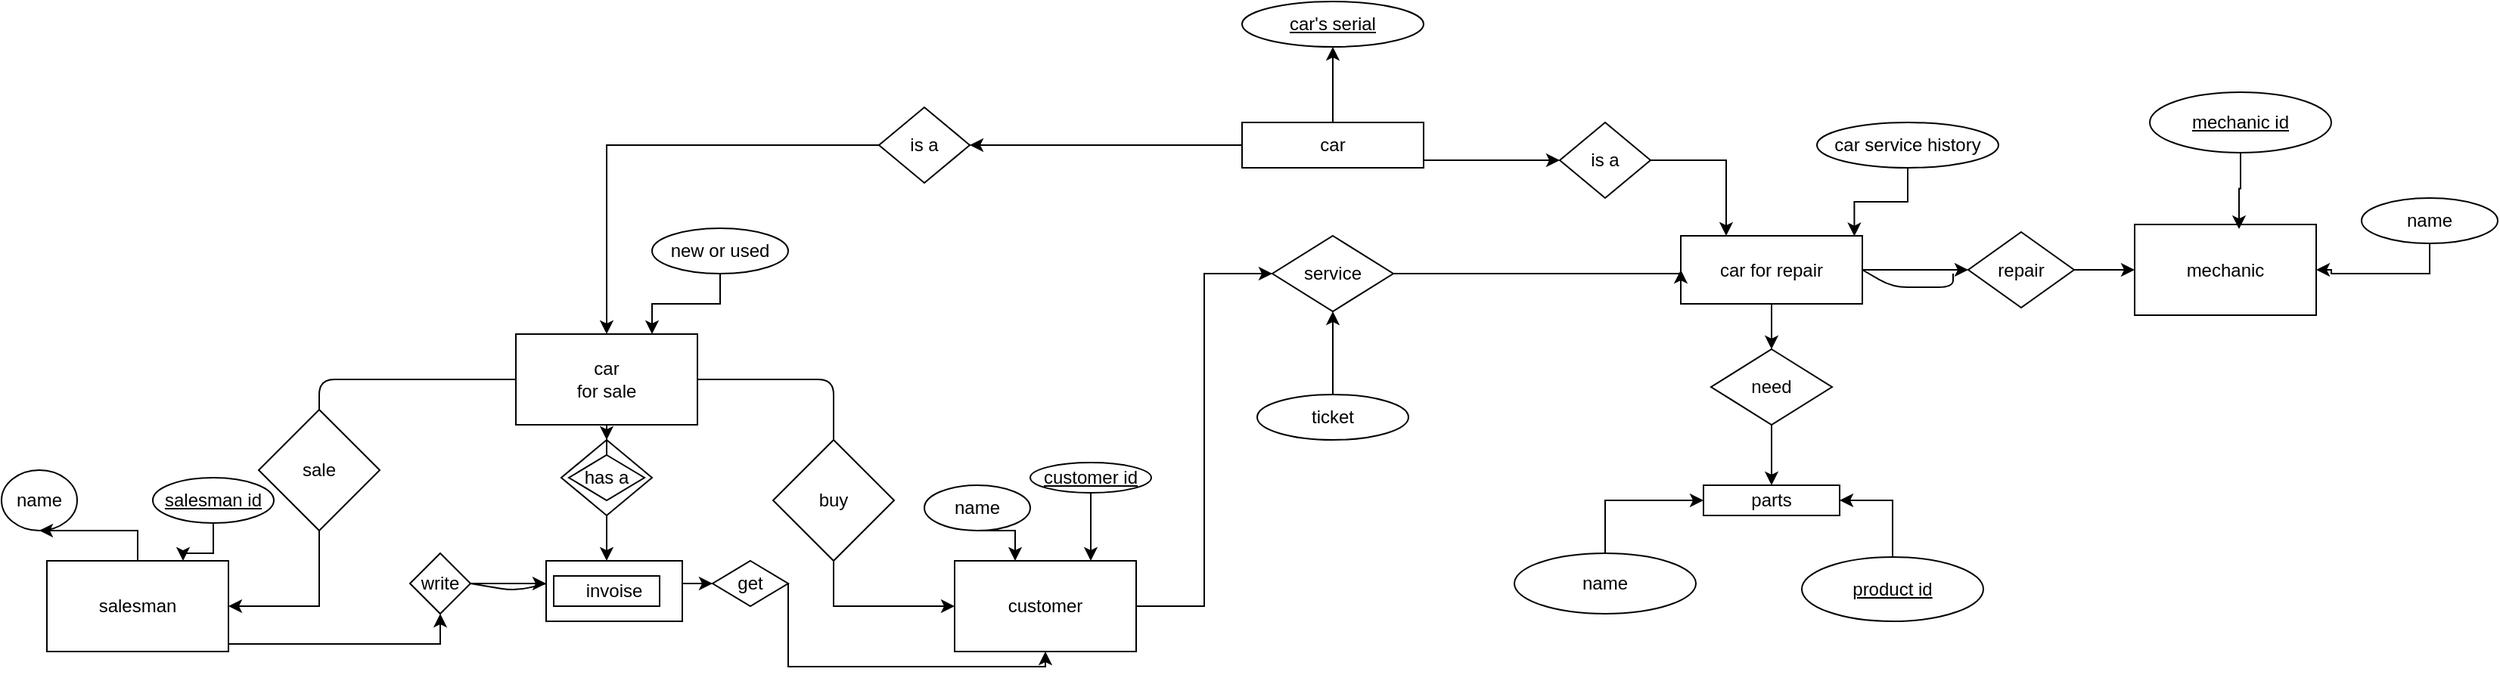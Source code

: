<mxfile version="13.7.9" type="github">
  <diagram id="R2lEEEUBdFMjLlhIrx00" name="Page-1">
    <mxGraphModel dx="1955" dy="2308" grid="1" gridSize="10" guides="1" tooltips="1" connect="1" arrows="1" fold="1" page="1" pageScale="1" pageWidth="850" pageHeight="1100" math="0" shadow="0" extFonts="Permanent Marker^https://fonts.googleapis.com/css?family=Permanent+Marker">
      <root>
        <mxCell id="0" />
        <mxCell id="1" parent="0" />
        <mxCell id="CmyvTzAQ2AaMNCMZPIMG-38" style="edgeStyle=orthogonalEdgeStyle;rounded=0;orthogonalLoop=1;jettySize=auto;html=1;exitX=0.5;exitY=1;exitDx=0;exitDy=0;" edge="1" parent="1" source="CmyvTzAQ2AaMNCMZPIMG-2" target="CmyvTzAQ2AaMNCMZPIMG-37">
          <mxGeometry relative="1" as="geometry" />
        </mxCell>
        <mxCell id="CmyvTzAQ2AaMNCMZPIMG-2" value="&lt;div&gt;car&lt;/div&gt;&lt;div&gt;for sale&lt;/div&gt;" style="rounded=0;whiteSpace=wrap;html=1;" vertex="1" parent="1">
          <mxGeometry x="350" y="90" width="120" height="60" as="geometry" />
        </mxCell>
        <mxCell id="CmyvTzAQ2AaMNCMZPIMG-40" style="edgeStyle=orthogonalEdgeStyle;rounded=0;orthogonalLoop=1;jettySize=auto;html=1;exitX=1;exitY=0.75;exitDx=0;exitDy=0;entryX=0.5;entryY=1;entryDx=0;entryDy=0;" edge="1" parent="1" source="CmyvTzAQ2AaMNCMZPIMG-10" target="CmyvTzAQ2AaMNCMZPIMG-34">
          <mxGeometry relative="1" as="geometry">
            <Array as="points">
              <mxPoint x="160" y="295" />
              <mxPoint x="300" y="295" />
            </Array>
          </mxGeometry>
        </mxCell>
        <mxCell id="CmyvTzAQ2AaMNCMZPIMG-47" style="edgeStyle=orthogonalEdgeStyle;rounded=0;orthogonalLoop=1;jettySize=auto;html=1;exitX=0.5;exitY=0;exitDx=0;exitDy=0;entryX=0.5;entryY=1;entryDx=0;entryDy=0;" edge="1" parent="1" source="CmyvTzAQ2AaMNCMZPIMG-10" target="CmyvTzAQ2AaMNCMZPIMG-44">
          <mxGeometry relative="1" as="geometry" />
        </mxCell>
        <mxCell id="CmyvTzAQ2AaMNCMZPIMG-10" value="&lt;div&gt;salesman&lt;/div&gt;" style="rounded=0;whiteSpace=wrap;html=1;" vertex="1" parent="1">
          <mxGeometry x="40" y="240" width="120" height="60" as="geometry" />
        </mxCell>
        <mxCell id="CmyvTzAQ2AaMNCMZPIMG-74" style="edgeStyle=orthogonalEdgeStyle;rounded=0;orthogonalLoop=1;jettySize=auto;html=1;exitX=1;exitY=0.5;exitDx=0;exitDy=0;entryX=0;entryY=0.5;entryDx=0;entryDy=0;" edge="1" parent="1" source="CmyvTzAQ2AaMNCMZPIMG-11" target="CmyvTzAQ2AaMNCMZPIMG-73">
          <mxGeometry relative="1" as="geometry" />
        </mxCell>
        <mxCell id="CmyvTzAQ2AaMNCMZPIMG-11" value="&lt;div&gt;customer&lt;/div&gt;" style="rounded=0;whiteSpace=wrap;html=1;" vertex="1" parent="1">
          <mxGeometry x="640" y="240" width="120" height="60" as="geometry" />
        </mxCell>
        <mxCell id="CmyvTzAQ2AaMNCMZPIMG-17" style="edgeStyle=orthogonalEdgeStyle;rounded=0;orthogonalLoop=1;jettySize=auto;html=1;exitX=0.5;exitY=1;exitDx=0;exitDy=0;entryX=1;entryY=0.5;entryDx=0;entryDy=0;" edge="1" parent="1" source="CmyvTzAQ2AaMNCMZPIMG-12" target="CmyvTzAQ2AaMNCMZPIMG-10">
          <mxGeometry relative="1" as="geometry" />
        </mxCell>
        <mxCell id="CmyvTzAQ2AaMNCMZPIMG-12" value="&lt;div&gt;sale&lt;/div&gt;" style="rhombus;whiteSpace=wrap;html=1;" vertex="1" parent="1">
          <mxGeometry x="180" y="140" width="80" height="80" as="geometry" />
        </mxCell>
        <mxCell id="CmyvTzAQ2AaMNCMZPIMG-16" style="edgeStyle=orthogonalEdgeStyle;rounded=0;orthogonalLoop=1;jettySize=auto;html=1;exitX=0.5;exitY=1;exitDx=0;exitDy=0;" edge="1" parent="1" source="CmyvTzAQ2AaMNCMZPIMG-13" target="CmyvTzAQ2AaMNCMZPIMG-11">
          <mxGeometry relative="1" as="geometry" />
        </mxCell>
        <mxCell id="CmyvTzAQ2AaMNCMZPIMG-13" value="&lt;div&gt;buy&lt;/div&gt;" style="rhombus;whiteSpace=wrap;html=1;" vertex="1" parent="1">
          <mxGeometry x="520" y="160" width="80" height="80" as="geometry" />
        </mxCell>
        <mxCell id="CmyvTzAQ2AaMNCMZPIMG-28" value="" style="endArrow=none;html=1;exitX=1;exitY=0.5;exitDx=0;exitDy=0;entryX=0.5;entryY=0;entryDx=0;entryDy=0;" edge="1" parent="1" source="CmyvTzAQ2AaMNCMZPIMG-2" target="CmyvTzAQ2AaMNCMZPIMG-13">
          <mxGeometry width="50" height="50" relative="1" as="geometry">
            <mxPoint x="510" y="140" as="sourcePoint" />
            <mxPoint x="560" y="90" as="targetPoint" />
            <Array as="points">
              <mxPoint x="560" y="120" />
            </Array>
          </mxGeometry>
        </mxCell>
        <mxCell id="CmyvTzAQ2AaMNCMZPIMG-32" value="" style="endArrow=none;html=1;entryX=0;entryY=0.5;entryDx=0;entryDy=0;" edge="1" parent="1" target="CmyvTzAQ2AaMNCMZPIMG-2">
          <mxGeometry width="50" height="50" relative="1" as="geometry">
            <mxPoint x="220" y="140" as="sourcePoint" />
            <mxPoint x="320" y="120" as="targetPoint" />
            <Array as="points">
              <mxPoint x="220" y="120" />
            </Array>
          </mxGeometry>
        </mxCell>
        <mxCell id="CmyvTzAQ2AaMNCMZPIMG-42" style="edgeStyle=orthogonalEdgeStyle;rounded=0;orthogonalLoop=1;jettySize=auto;html=1;exitX=1;exitY=0.5;exitDx=0;exitDy=0;entryX=0;entryY=0.5;entryDx=0;entryDy=0;" edge="1" parent="1" source="CmyvTzAQ2AaMNCMZPIMG-33" target="CmyvTzAQ2AaMNCMZPIMG-35">
          <mxGeometry relative="1" as="geometry">
            <Array as="points">
              <mxPoint x="460" y="255" />
            </Array>
          </mxGeometry>
        </mxCell>
        <mxCell id="CmyvTzAQ2AaMNCMZPIMG-33" value="invoise" style="rounded=0;whiteSpace=wrap;html=1;" vertex="1" parent="1">
          <mxGeometry x="370" y="240" width="90" height="40" as="geometry" />
        </mxCell>
        <mxCell id="CmyvTzAQ2AaMNCMZPIMG-41" style="edgeStyle=orthogonalEdgeStyle;rounded=0;orthogonalLoop=1;jettySize=auto;html=1;exitX=1;exitY=0.5;exitDx=0;exitDy=0;" edge="1" parent="1" source="CmyvTzAQ2AaMNCMZPIMG-34">
          <mxGeometry relative="1" as="geometry">
            <mxPoint x="370" y="255" as="targetPoint" />
            <Array as="points">
              <mxPoint x="370" y="255" />
            </Array>
          </mxGeometry>
        </mxCell>
        <mxCell id="CmyvTzAQ2AaMNCMZPIMG-34" value="&lt;div&gt;write&lt;/div&gt;" style="rhombus;whiteSpace=wrap;html=1;" vertex="1" parent="1">
          <mxGeometry x="280" y="235" width="40" height="40" as="geometry" />
        </mxCell>
        <mxCell id="CmyvTzAQ2AaMNCMZPIMG-43" style="edgeStyle=orthogonalEdgeStyle;rounded=0;orthogonalLoop=1;jettySize=auto;html=1;exitX=1;exitY=0.5;exitDx=0;exitDy=0;entryX=0.5;entryY=1;entryDx=0;entryDy=0;" edge="1" parent="1" source="CmyvTzAQ2AaMNCMZPIMG-35" target="CmyvTzAQ2AaMNCMZPIMG-11">
          <mxGeometry relative="1" as="geometry">
            <mxPoint x="700" y="310" as="targetPoint" />
            <Array as="points">
              <mxPoint x="530" y="310" />
              <mxPoint x="700" y="310" />
            </Array>
          </mxGeometry>
        </mxCell>
        <mxCell id="CmyvTzAQ2AaMNCMZPIMG-35" value="&lt;div&gt;get&lt;/div&gt;" style="rhombus;whiteSpace=wrap;html=1;" vertex="1" parent="1">
          <mxGeometry x="480" y="240" width="50" height="30" as="geometry" />
        </mxCell>
        <mxCell id="CmyvTzAQ2AaMNCMZPIMG-36" value="&lt;div&gt;has a&lt;/div&gt;" style="rhombus;whiteSpace=wrap;html=1;" vertex="1" parent="1">
          <mxGeometry x="385" y="170" width="50" height="30" as="geometry" />
        </mxCell>
        <mxCell id="CmyvTzAQ2AaMNCMZPIMG-39" style="edgeStyle=orthogonalEdgeStyle;rounded=0;orthogonalLoop=1;jettySize=auto;html=1;exitX=0.5;exitY=1;exitDx=0;exitDy=0;" edge="1" parent="1" source="CmyvTzAQ2AaMNCMZPIMG-37">
          <mxGeometry relative="1" as="geometry">
            <mxPoint x="410" y="240" as="targetPoint" />
          </mxGeometry>
        </mxCell>
        <mxCell id="CmyvTzAQ2AaMNCMZPIMG-37" value="" style="rhombus;whiteSpace=wrap;html=1;fillColor=none;" vertex="1" parent="1">
          <mxGeometry x="380" y="160" width="60" height="50" as="geometry" />
        </mxCell>
        <mxCell id="CmyvTzAQ2AaMNCMZPIMG-44" value="name" style="ellipse;whiteSpace=wrap;html=1;fillColor=none;" vertex="1" parent="1">
          <mxGeometry x="10" y="180" width="50" height="40" as="geometry" />
        </mxCell>
        <mxCell id="CmyvTzAQ2AaMNCMZPIMG-49" style="edgeStyle=orthogonalEdgeStyle;rounded=0;orthogonalLoop=1;jettySize=auto;html=1;exitX=0.5;exitY=1;exitDx=0;exitDy=0;" edge="1" parent="1" source="CmyvTzAQ2AaMNCMZPIMG-48" target="CmyvTzAQ2AaMNCMZPIMG-11">
          <mxGeometry relative="1" as="geometry">
            <Array as="points">
              <mxPoint x="680" y="220" />
            </Array>
          </mxGeometry>
        </mxCell>
        <mxCell id="CmyvTzAQ2AaMNCMZPIMG-48" value="&lt;div&gt;name&lt;/div&gt;" style="ellipse;whiteSpace=wrap;html=1;fillColor=none;" vertex="1" parent="1">
          <mxGeometry x="620" y="190" width="70" height="30" as="geometry" />
        </mxCell>
        <mxCell id="CmyvTzAQ2AaMNCMZPIMG-50" style="edgeStyle=orthogonalEdgeStyle;rounded=0;orthogonalLoop=1;jettySize=auto;html=1;exitX=0.5;exitY=0;exitDx=0;exitDy=0;entryX=0.5;entryY=1;entryDx=0;entryDy=0;" edge="1" parent="1" source="CmyvTzAQ2AaMNCMZPIMG-53">
          <mxGeometry relative="1" as="geometry">
            <mxPoint x="890" y="-100" as="targetPoint" />
          </mxGeometry>
        </mxCell>
        <mxCell id="CmyvTzAQ2AaMNCMZPIMG-70" style="edgeStyle=orthogonalEdgeStyle;rounded=0;orthogonalLoop=1;jettySize=auto;html=1;exitX=0;exitY=0.5;exitDx=0;exitDy=0;entryX=1;entryY=0.5;entryDx=0;entryDy=0;" edge="1" parent="1" source="CmyvTzAQ2AaMNCMZPIMG-53" target="CmyvTzAQ2AaMNCMZPIMG-60">
          <mxGeometry relative="1" as="geometry" />
        </mxCell>
        <mxCell id="CmyvTzAQ2AaMNCMZPIMG-84" value="" style="edgeStyle=orthogonalEdgeStyle;rounded=0;orthogonalLoop=1;jettySize=auto;html=1;" edge="1" parent="1" source="CmyvTzAQ2AaMNCMZPIMG-53" target="CmyvTzAQ2AaMNCMZPIMG-58">
          <mxGeometry relative="1" as="geometry">
            <Array as="points">
              <mxPoint x="980" y="-25" />
              <mxPoint x="980" y="-25" />
            </Array>
          </mxGeometry>
        </mxCell>
        <mxCell id="CmyvTzAQ2AaMNCMZPIMG-53" value="&lt;div&gt;car&lt;/div&gt;" style="rounded=0;whiteSpace=wrap;html=1;" vertex="1" parent="1">
          <mxGeometry x="830" y="-50" width="120" height="30" as="geometry" />
        </mxCell>
        <mxCell id="CmyvTzAQ2AaMNCMZPIMG-102" style="edgeStyle=orthogonalEdgeStyle;rounded=0;orthogonalLoop=1;jettySize=auto;html=1;exitX=1;exitY=0.5;exitDx=0;exitDy=0;entryX=0;entryY=0.5;entryDx=0;entryDy=0;" edge="1" parent="1" source="CmyvTzAQ2AaMNCMZPIMG-54" target="CmyvTzAQ2AaMNCMZPIMG-79">
          <mxGeometry relative="1" as="geometry" />
        </mxCell>
        <mxCell id="CmyvTzAQ2AaMNCMZPIMG-114" style="edgeStyle=orthogonalEdgeStyle;rounded=0;orthogonalLoop=1;jettySize=auto;html=1;exitX=0.5;exitY=1;exitDx=0;exitDy=0;" edge="1" parent="1" source="CmyvTzAQ2AaMNCMZPIMG-54" target="CmyvTzAQ2AaMNCMZPIMG-115">
          <mxGeometry relative="1" as="geometry">
            <mxPoint x="1180" y="110" as="targetPoint" />
          </mxGeometry>
        </mxCell>
        <mxCell id="CmyvTzAQ2AaMNCMZPIMG-54" value="car for repair" style="rounded=0;whiteSpace=wrap;html=1;" vertex="1" parent="1">
          <mxGeometry x="1120" y="25" width="120" height="45" as="geometry" />
        </mxCell>
        <mxCell id="CmyvTzAQ2AaMNCMZPIMG-56" value="&lt;u&gt;car&#39;s serial&lt;/u&gt;" style="ellipse;whiteSpace=wrap;html=1;" vertex="1" parent="1">
          <mxGeometry x="830" y="-130" width="120" height="30" as="geometry" />
        </mxCell>
        <mxCell id="CmyvTzAQ2AaMNCMZPIMG-92" style="edgeStyle=orthogonalEdgeStyle;rounded=0;orthogonalLoop=1;jettySize=auto;html=1;exitX=1;exitY=0.5;exitDx=0;exitDy=0;entryX=0.25;entryY=0;entryDx=0;entryDy=0;" edge="1" parent="1" source="CmyvTzAQ2AaMNCMZPIMG-58" target="CmyvTzAQ2AaMNCMZPIMG-54">
          <mxGeometry relative="1" as="geometry" />
        </mxCell>
        <mxCell id="CmyvTzAQ2AaMNCMZPIMG-58" value="is a" style="rhombus;whiteSpace=wrap;html=1;" vertex="1" parent="1">
          <mxGeometry x="1040" y="-50" width="60" height="50" as="geometry" />
        </mxCell>
        <mxCell id="CmyvTzAQ2AaMNCMZPIMG-69" style="edgeStyle=orthogonalEdgeStyle;rounded=0;orthogonalLoop=1;jettySize=auto;html=1;exitX=0;exitY=0.5;exitDx=0;exitDy=0;" edge="1" parent="1" source="CmyvTzAQ2AaMNCMZPIMG-60" target="CmyvTzAQ2AaMNCMZPIMG-2">
          <mxGeometry relative="1" as="geometry" />
        </mxCell>
        <mxCell id="CmyvTzAQ2AaMNCMZPIMG-60" value="is a" style="rhombus;whiteSpace=wrap;html=1;" vertex="1" parent="1">
          <mxGeometry x="590" y="-60" width="60" height="50" as="geometry" />
        </mxCell>
        <mxCell id="CmyvTzAQ2AaMNCMZPIMG-66" style="edgeStyle=orthogonalEdgeStyle;rounded=0;orthogonalLoop=1;jettySize=auto;html=1;exitX=0.5;exitY=1;exitDx=0;exitDy=0;entryX=0.75;entryY=0;entryDx=0;entryDy=0;" edge="1" parent="1" source="CmyvTzAQ2AaMNCMZPIMG-62" target="CmyvTzAQ2AaMNCMZPIMG-2">
          <mxGeometry relative="1" as="geometry" />
        </mxCell>
        <mxCell id="CmyvTzAQ2AaMNCMZPIMG-62" value="&lt;div&gt;new or used&lt;/div&gt;" style="ellipse;whiteSpace=wrap;html=1;" vertex="1" parent="1">
          <mxGeometry x="440" y="20" width="90" height="30" as="geometry" />
        </mxCell>
        <mxCell id="CmyvTzAQ2AaMNCMZPIMG-71" style="edgeStyle=orthogonalEdgeStyle;rounded=0;orthogonalLoop=1;jettySize=auto;html=1;exitX=0.5;exitY=1;exitDx=0;exitDy=0;entryX=0.956;entryY=0.006;entryDx=0;entryDy=0;entryPerimeter=0;" edge="1" parent="1" source="CmyvTzAQ2AaMNCMZPIMG-67" target="CmyvTzAQ2AaMNCMZPIMG-54">
          <mxGeometry relative="1" as="geometry" />
        </mxCell>
        <mxCell id="CmyvTzAQ2AaMNCMZPIMG-67" value="&lt;div&gt;car service history&lt;/div&gt;" style="ellipse;whiteSpace=wrap;html=1;" vertex="1" parent="1">
          <mxGeometry x="1210" y="-50" width="120" height="30" as="geometry" />
        </mxCell>
        <mxCell id="CmyvTzAQ2AaMNCMZPIMG-75" style="edgeStyle=orthogonalEdgeStyle;rounded=0;orthogonalLoop=1;jettySize=auto;html=1;exitX=0.5;exitY=0;exitDx=0;exitDy=0;entryX=0.5;entryY=1;entryDx=0;entryDy=0;" edge="1" parent="1" source="CmyvTzAQ2AaMNCMZPIMG-72" target="CmyvTzAQ2AaMNCMZPIMG-73">
          <mxGeometry relative="1" as="geometry" />
        </mxCell>
        <mxCell id="CmyvTzAQ2AaMNCMZPIMG-72" value="ticket" style="ellipse;whiteSpace=wrap;html=1;fillColor=none;" vertex="1" parent="1">
          <mxGeometry x="840" y="130" width="100" height="30" as="geometry" />
        </mxCell>
        <mxCell id="CmyvTzAQ2AaMNCMZPIMG-77" style="edgeStyle=orthogonalEdgeStyle;rounded=0;orthogonalLoop=1;jettySize=auto;html=1;exitX=1;exitY=0.5;exitDx=0;exitDy=0;entryX=0;entryY=0.5;entryDx=0;entryDy=0;" edge="1" parent="1" source="CmyvTzAQ2AaMNCMZPIMG-73" target="CmyvTzAQ2AaMNCMZPIMG-54">
          <mxGeometry relative="1" as="geometry">
            <Array as="points">
              <mxPoint x="930" y="50" />
            </Array>
          </mxGeometry>
        </mxCell>
        <mxCell id="CmyvTzAQ2AaMNCMZPIMG-73" value="&lt;div&gt;service&lt;/div&gt;" style="rhombus;whiteSpace=wrap;html=1;fillColor=none;" vertex="1" parent="1">
          <mxGeometry x="850" y="25" width="80" height="50" as="geometry" />
        </mxCell>
        <mxCell id="CmyvTzAQ2AaMNCMZPIMG-78" value="mechanic" style="rounded=0;whiteSpace=wrap;html=1;fillColor=none;" vertex="1" parent="1">
          <mxGeometry x="1420" y="17.5" width="120" height="60" as="geometry" />
        </mxCell>
        <mxCell id="CmyvTzAQ2AaMNCMZPIMG-81" value="" style="edgeStyle=orthogonalEdgeStyle;rounded=0;orthogonalLoop=1;jettySize=auto;html=1;" edge="1" parent="1" source="CmyvTzAQ2AaMNCMZPIMG-79" target="CmyvTzAQ2AaMNCMZPIMG-78">
          <mxGeometry relative="1" as="geometry" />
        </mxCell>
        <mxCell id="CmyvTzAQ2AaMNCMZPIMG-79" value="repair" style="rhombus;whiteSpace=wrap;html=1;fillColor=none;" vertex="1" parent="1">
          <mxGeometry x="1310" y="22.5" width="70" height="50" as="geometry" />
        </mxCell>
        <mxCell id="CmyvTzAQ2AaMNCMZPIMG-83" style="edgeStyle=orthogonalEdgeStyle;rounded=0;orthogonalLoop=1;jettySize=auto;html=1;exitX=0.5;exitY=1;exitDx=0;exitDy=0;entryX=1;entryY=0.5;entryDx=0;entryDy=0;" edge="1" parent="1" source="CmyvTzAQ2AaMNCMZPIMG-82" target="CmyvTzAQ2AaMNCMZPIMG-78">
          <mxGeometry relative="1" as="geometry" />
        </mxCell>
        <mxCell id="CmyvTzAQ2AaMNCMZPIMG-82" value="name" style="ellipse;whiteSpace=wrap;html=1;fillColor=none;" vertex="1" parent="1">
          <mxGeometry x="1570" width="90" height="30" as="geometry" />
        </mxCell>
        <mxCell id="CmyvTzAQ2AaMNCMZPIMG-94" value="" style="edgeStyle=orthogonalEdgeStyle;rounded=0;orthogonalLoop=1;jettySize=auto;html=1;" edge="1" parent="1" source="CmyvTzAQ2AaMNCMZPIMG-93" target="CmyvTzAQ2AaMNCMZPIMG-10">
          <mxGeometry relative="1" as="geometry">
            <Array as="points">
              <mxPoint x="150" y="235" />
              <mxPoint x="130" y="235" />
            </Array>
          </mxGeometry>
        </mxCell>
        <mxCell id="CmyvTzAQ2AaMNCMZPIMG-93" value="&lt;div&gt;&lt;u&gt;salesman id&lt;/u&gt;&lt;/div&gt;" style="ellipse;whiteSpace=wrap;html=1;fillColor=none;" vertex="1" parent="1">
          <mxGeometry x="110" y="185" width="80" height="30" as="geometry" />
        </mxCell>
        <mxCell id="CmyvTzAQ2AaMNCMZPIMG-96" value="" style="rounded=0;whiteSpace=wrap;html=1;fillColor=none;" vertex="1" parent="1">
          <mxGeometry x="375" y="250" width="70" height="20" as="geometry" />
        </mxCell>
        <mxCell id="CmyvTzAQ2AaMNCMZPIMG-100" style="edgeStyle=orthogonalEdgeStyle;rounded=0;orthogonalLoop=1;jettySize=auto;html=1;exitX=0.5;exitY=1;exitDx=0;exitDy=0;entryX=0.75;entryY=0;entryDx=0;entryDy=0;" edge="1" parent="1" source="CmyvTzAQ2AaMNCMZPIMG-99" target="CmyvTzAQ2AaMNCMZPIMG-11">
          <mxGeometry relative="1" as="geometry" />
        </mxCell>
        <mxCell id="CmyvTzAQ2AaMNCMZPIMG-99" value="&lt;u&gt;customer id&lt;/u&gt;" style="ellipse;whiteSpace=wrap;html=1;fillColor=none;" vertex="1" parent="1">
          <mxGeometry x="690" y="175" width="80" height="20" as="geometry" />
        </mxCell>
        <mxCell id="CmyvTzAQ2AaMNCMZPIMG-108" style="edgeStyle=orthogonalEdgeStyle;rounded=0;orthogonalLoop=1;jettySize=auto;html=1;exitX=0.5;exitY=1;exitDx=0;exitDy=0;entryX=0.575;entryY=0.051;entryDx=0;entryDy=0;entryPerimeter=0;" edge="1" parent="1" source="CmyvTzAQ2AaMNCMZPIMG-107" target="CmyvTzAQ2AaMNCMZPIMG-78">
          <mxGeometry relative="1" as="geometry" />
        </mxCell>
        <mxCell id="CmyvTzAQ2AaMNCMZPIMG-107" value="&lt;u&gt;mechanic id&lt;/u&gt;" style="ellipse;whiteSpace=wrap;html=1;fillColor=#ffffff;gradientColor=none;" vertex="1" parent="1">
          <mxGeometry x="1430" y="-70" width="120" height="40" as="geometry" />
        </mxCell>
        <mxCell id="CmyvTzAQ2AaMNCMZPIMG-109" value="parts" style="rounded=0;whiteSpace=wrap;html=1;fillColor=#ffffff;gradientColor=none;" vertex="1" parent="1">
          <mxGeometry x="1135" y="190" width="90" height="20" as="geometry" />
        </mxCell>
        <mxCell id="CmyvTzAQ2AaMNCMZPIMG-117" style="edgeStyle=orthogonalEdgeStyle;rounded=0;orthogonalLoop=1;jettySize=auto;html=1;exitX=0.5;exitY=0;exitDx=0;exitDy=0;entryX=0;entryY=0.5;entryDx=0;entryDy=0;" edge="1" parent="1" source="CmyvTzAQ2AaMNCMZPIMG-110" target="CmyvTzAQ2AaMNCMZPIMG-109">
          <mxGeometry relative="1" as="geometry" />
        </mxCell>
        <mxCell id="CmyvTzAQ2AaMNCMZPIMG-110" value="name" style="ellipse;whiteSpace=wrap;html=1;fillColor=#ffffff;gradientColor=none;" vertex="1" parent="1">
          <mxGeometry x="1010" y="235" width="120" height="40" as="geometry" />
        </mxCell>
        <mxCell id="CmyvTzAQ2AaMNCMZPIMG-118" style="edgeStyle=orthogonalEdgeStyle;rounded=0;orthogonalLoop=1;jettySize=auto;html=1;exitX=0.5;exitY=0;exitDx=0;exitDy=0;entryX=1;entryY=0.5;entryDx=0;entryDy=0;" edge="1" parent="1" source="CmyvTzAQ2AaMNCMZPIMG-111" target="CmyvTzAQ2AaMNCMZPIMG-109">
          <mxGeometry relative="1" as="geometry" />
        </mxCell>
        <mxCell id="CmyvTzAQ2AaMNCMZPIMG-111" value="&lt;u&gt;product id&lt;br&gt;&lt;/u&gt;" style="ellipse;whiteSpace=wrap;html=1;fillColor=#ffffff;gradientColor=none;" vertex="1" parent="1">
          <mxGeometry x="1200" y="237.5" width="120" height="42.5" as="geometry" />
        </mxCell>
        <mxCell id="CmyvTzAQ2AaMNCMZPIMG-116" style="edgeStyle=orthogonalEdgeStyle;rounded=0;orthogonalLoop=1;jettySize=auto;html=1;exitX=0.5;exitY=1;exitDx=0;exitDy=0;entryX=0.5;entryY=0;entryDx=0;entryDy=0;" edge="1" parent="1" source="CmyvTzAQ2AaMNCMZPIMG-115" target="CmyvTzAQ2AaMNCMZPIMG-109">
          <mxGeometry relative="1" as="geometry" />
        </mxCell>
        <mxCell id="CmyvTzAQ2AaMNCMZPIMG-115" value="need" style="rhombus;whiteSpace=wrap;html=1;" vertex="1" parent="1">
          <mxGeometry x="1140" y="100" width="80" height="50" as="geometry" />
        </mxCell>
        <mxCell id="CmyvTzAQ2AaMNCMZPIMG-120" value="" style="endArrow=none;html=1;exitX=1;exitY=0.5;exitDx=0;exitDy=0;" edge="1" parent="1" source="CmyvTzAQ2AaMNCMZPIMG-54">
          <mxGeometry width="50" height="50" relative="1" as="geometry">
            <mxPoint x="1260" y="100" as="sourcePoint" />
            <mxPoint x="1300" y="50" as="targetPoint" />
            <Array as="points">
              <mxPoint x="1260" y="59" />
              <mxPoint x="1300" y="59" />
            </Array>
          </mxGeometry>
        </mxCell>
        <mxCell id="CmyvTzAQ2AaMNCMZPIMG-121" value="" style="endArrow=none;html=1;exitX=1;exitY=0.5;exitDx=0;exitDy=0;entryX=0;entryY=0.375;entryDx=0;entryDy=0;entryPerimeter=0;" edge="1" parent="1" source="CmyvTzAQ2AaMNCMZPIMG-34" target="CmyvTzAQ2AaMNCMZPIMG-33">
          <mxGeometry width="50" height="50" relative="1" as="geometry">
            <mxPoint x="410" y="150" as="sourcePoint" />
            <mxPoint x="460" y="100" as="targetPoint" />
            <Array as="points">
              <mxPoint x="350" y="260" />
            </Array>
          </mxGeometry>
        </mxCell>
      </root>
    </mxGraphModel>
  </diagram>
</mxfile>
